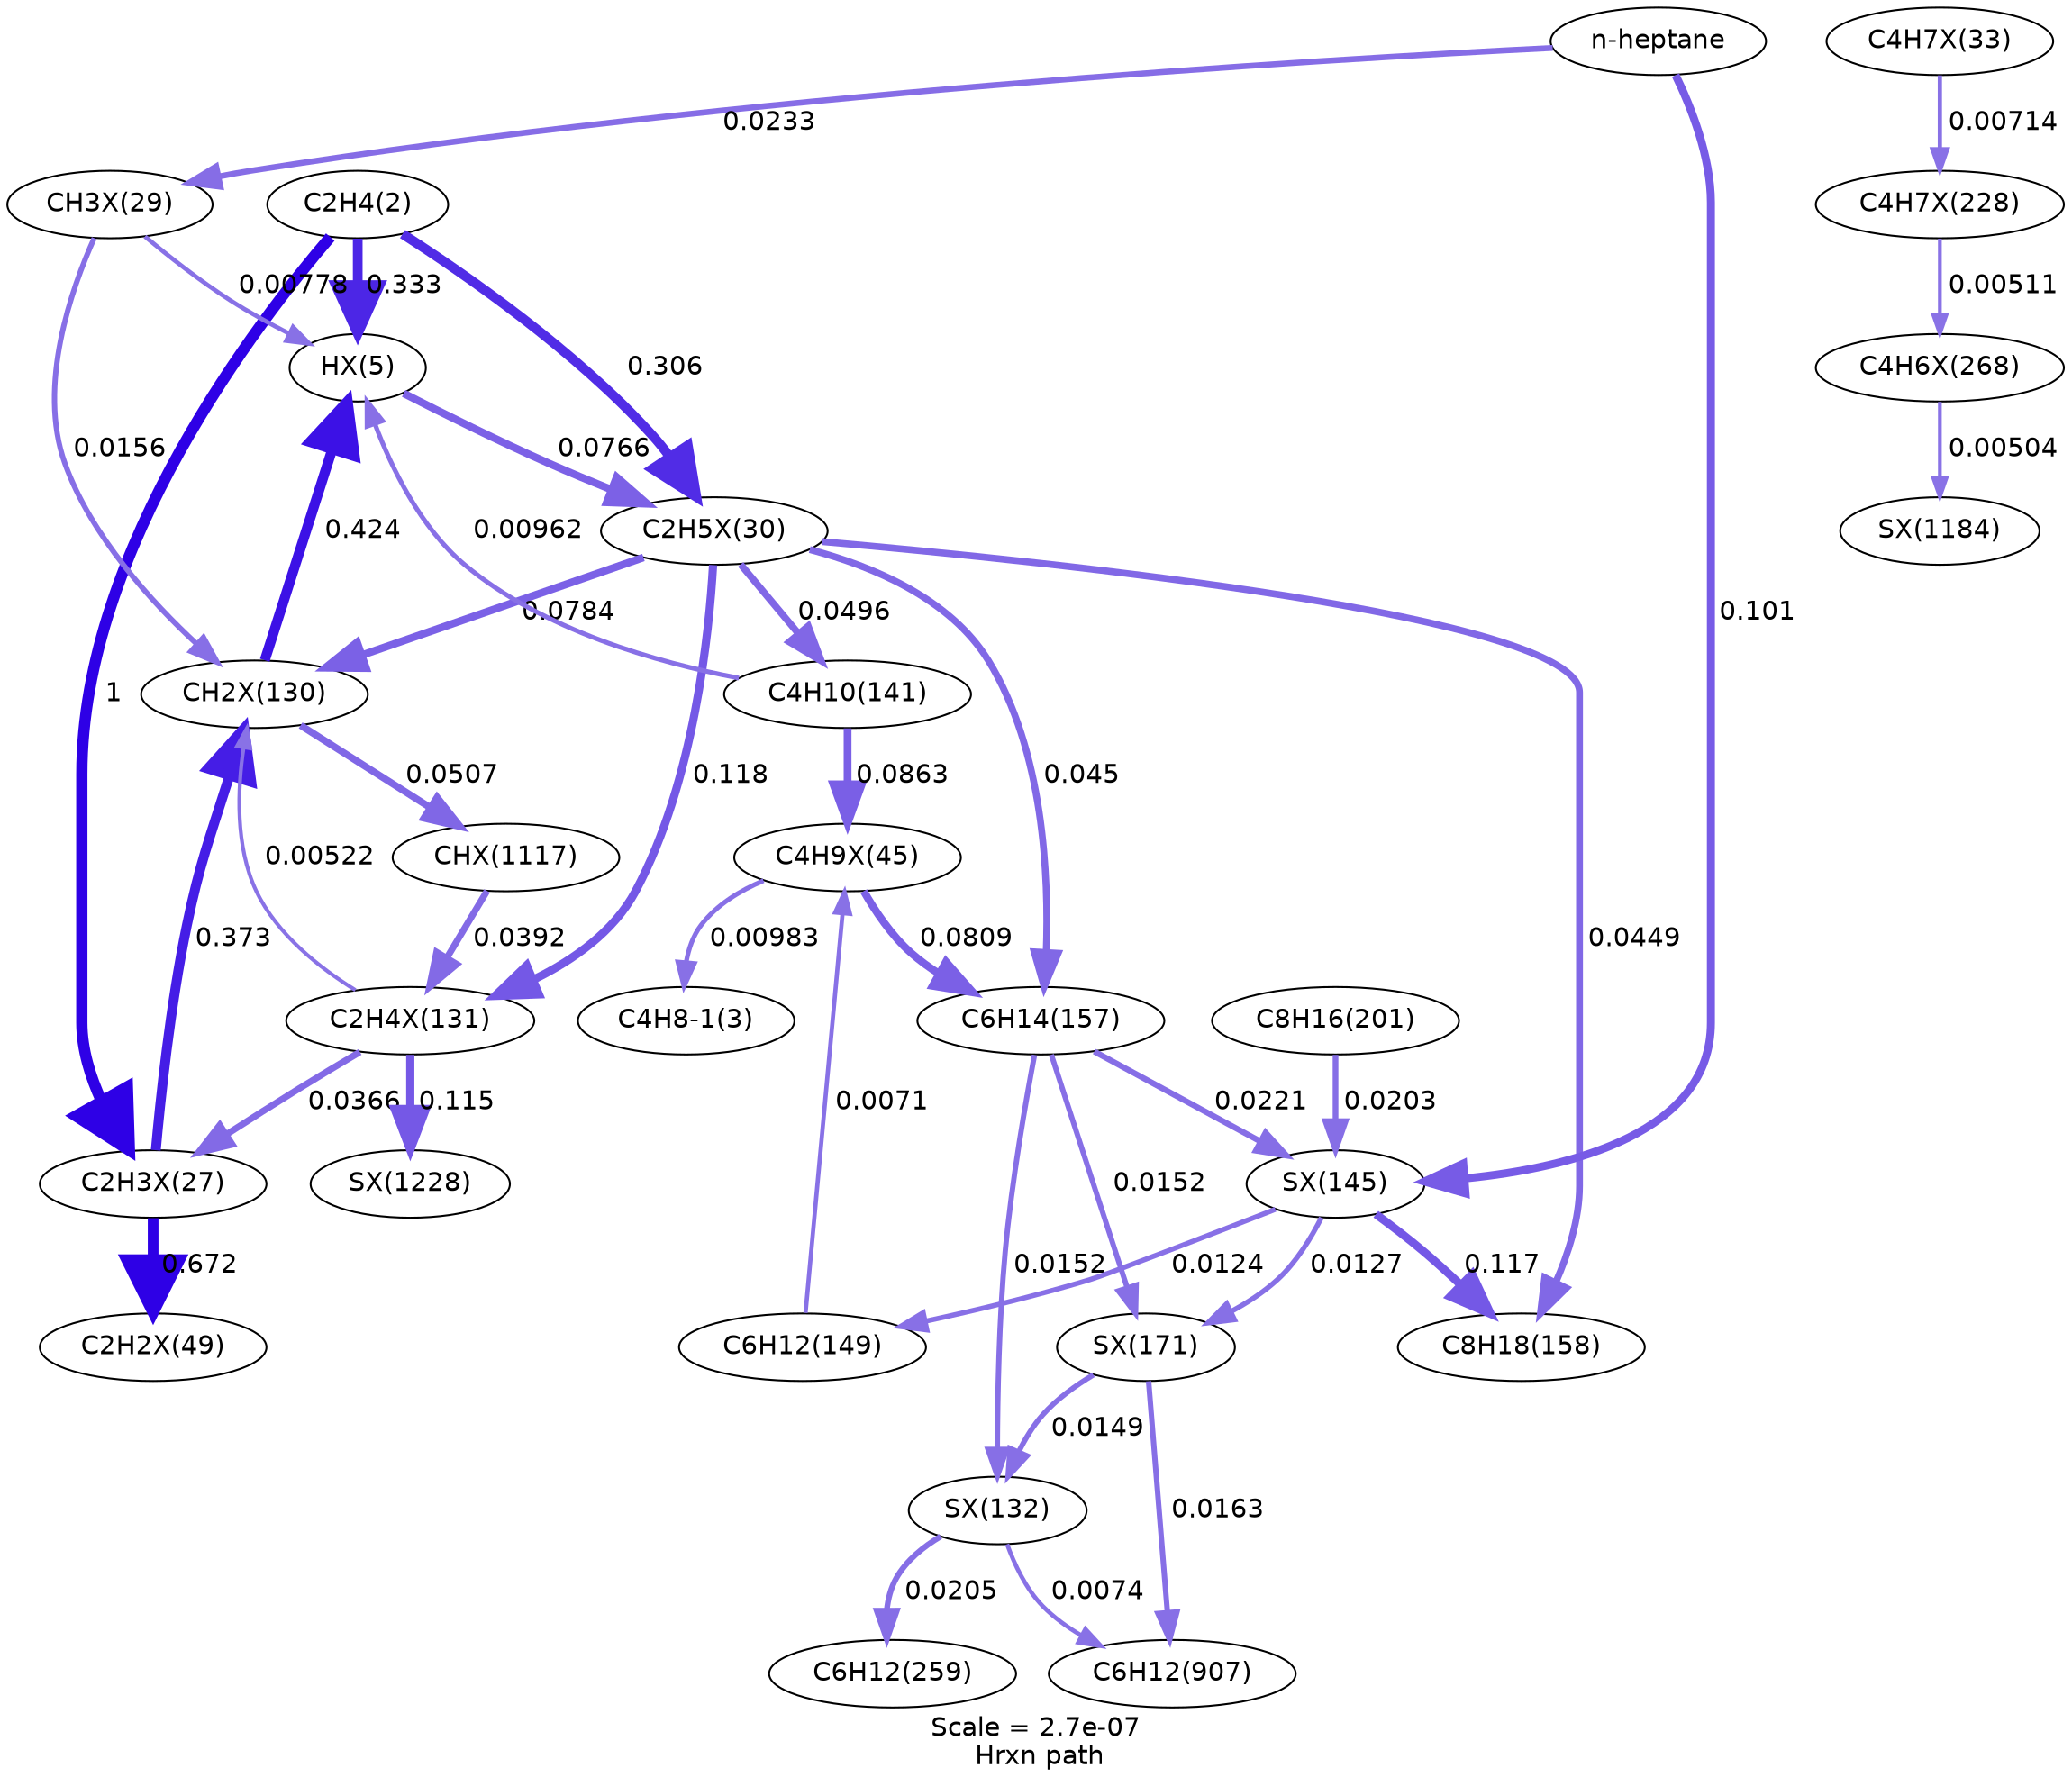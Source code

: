 digraph reaction_paths {
center=1;
s5 -> s30[fontname="Helvetica", style="setlinewidth(5.17)", arrowsize=2.59, color="0.7, 0.833, 0.9"
, label=" 0.333"];
s5 -> s31[fontname="Helvetica", style="setlinewidth(6)", arrowsize=3, color="0.7, 1.5, 0.9"
, label=" 1"];
s5 -> s33[fontname="Helvetica", style="setlinewidth(5.11)", arrowsize=2.55, color="0.7, 0.806, 0.9"
, label=" 0.306"];
s30 -> s33[fontname="Helvetica", style="setlinewidth(4.06)", arrowsize=2.03, color="0.7, 0.577, 0.9"
, label=" 0.0766"];
s11 -> s30[fontname="Helvetica", style="setlinewidth(2.49)", arrowsize=1.25, color="0.7, 0.51, 0.9"
, label=" 0.00962"];
s32 -> s30[fontname="Helvetica", style="setlinewidth(2.33)", arrowsize=1.17, color="0.7, 0.508, 0.9"
, label=" 0.00778"];
s44 -> s30[fontname="Helvetica", style="setlinewidth(5.35)", arrowsize=2.68, color="0.7, 0.924, 0.9"
, label=" 0.424"];
s31 -> s44[fontname="Helvetica", style="setlinewidth(5.26)", arrowsize=2.63, color="0.7, 0.873, 0.9"
, label=" 0.373"];
s31 -> s40[fontname="Helvetica", style="setlinewidth(5.7)", arrowsize=2.85, color="0.7, 1.17, 0.9"
, label=" 0.672"];
s45 -> s31[fontname="Helvetica", style="setlinewidth(3.5)", arrowsize=1.75, color="0.7, 0.537, 0.9"
, label=" 0.0366"];
s39 -> s6[fontname="Helvetica", style="setlinewidth(2.51)", arrowsize=1.26, color="0.7, 0.51, 0.9"
, label=" 0.00983"];
s33 -> s11[fontname="Helvetica", style="setlinewidth(3.73)", arrowsize=1.87, color="0.7, 0.55, 0.9"
, label=" 0.0496"];
s33 -> s15[fontname="Helvetica", style="setlinewidth(3.66)", arrowsize=1.83, color="0.7, 0.545, 0.9"
, label=" 0.045"];
s33 -> s16[fontname="Helvetica", style="setlinewidth(3.66)", arrowsize=1.83, color="0.7, 0.545, 0.9"
, label=" 0.0449"];
s33 -> s44[fontname="Helvetica", style="setlinewidth(4.08)", arrowsize=2.04, color="0.7, 0.578, 0.9"
, label=" 0.0784"];
s33 -> s45[fontname="Helvetica", style="setlinewidth(4.38)", arrowsize=2.19, color="0.7, 0.618, 0.9"
, label=" 0.118"];
s11 -> s39[fontname="Helvetica", style="setlinewidth(4.15)", arrowsize=2.08, color="0.7, 0.586, 0.9"
, label=" 0.0863"];
s13 -> s39[fontname="Helvetica", style="setlinewidth(2.27)", arrowsize=1.13, color="0.7, 0.507, 0.9"
, label=" 0.0071"];
s39 -> s15[fontname="Helvetica", style="setlinewidth(4.1)", arrowsize=2.05, color="0.7, 0.581, 0.9"
, label=" 0.0809"];
s47 -> s13[fontname="Helvetica", style="setlinewidth(2.69)", arrowsize=1.34, color="0.7, 0.512, 0.9"
, label=" 0.0124"];
s36 -> s49[fontname="Helvetica", style="setlinewidth(2.27)", arrowsize=1.13, color="0.7, 0.507, 0.9"
, label=" 0.00714"];
s49 -> s50[fontname="Helvetica", style="setlinewidth(2.02)", arrowsize=1.01, color="0.7, 0.505, 0.9"
, label=" 0.00511"];
s15 -> s47[fontname="Helvetica", style="setlinewidth(3.12)", arrowsize=1.56, color="0.7, 0.522, 0.9"
, label=" 0.0221"];
s15 -> s48[fontname="Helvetica", style="setlinewidth(2.84)", arrowsize=1.42, color="0.7, 0.515, 0.9"
, label=" 0.0152"];
s15 -> s46[fontname="Helvetica", style="setlinewidth(2.84)", arrowsize=1.42, color="0.7, 0.515, 0.9"
, label=" 0.0152"];
s47 -> s16[fontname="Helvetica", style="setlinewidth(4.38)", arrowsize=2.19, color="0.7, 0.617, 0.9"
, label=" 0.117"];
s47 -> s48[fontname="Helvetica", style="setlinewidth(2.71)", arrowsize=1.35, color="0.7, 0.513, 0.9"
, label=" 0.0127"];
s0 -> s47[fontname="Helvetica", style="setlinewidth(4.27)", arrowsize=2.13, color="0.7, 0.601, 0.9"
, label=" 0.101"];
s19 -> s47[fontname="Helvetica", style="setlinewidth(3.06)", arrowsize=1.53, color="0.7, 0.52, 0.9"
, label=" 0.0203"];
s46 -> s23[fontname="Helvetica", style="setlinewidth(3.06)", arrowsize=1.53, color="0.7, 0.52, 0.9"
, label=" 0.0205"];
s48 -> s46[fontname="Helvetica", style="setlinewidth(2.83)", arrowsize=1.41, color="0.7, 0.515, 0.9"
, label=" 0.0149"];
s48 -> s28[fontname="Helvetica", style="setlinewidth(2.89)", arrowsize=1.45, color="0.7, 0.516, 0.9"
, label=" 0.0163"];
s46 -> s28[fontname="Helvetica", style="setlinewidth(2.3)", arrowsize=1.15, color="0.7, 0.507, 0.9"
, label=" 0.0074"];
s0 -> s32[fontname="Helvetica", style="setlinewidth(3.16)", arrowsize=1.58, color="0.7, 0.523, 0.9"
, label=" 0.0233"];
s32 -> s44[fontname="Helvetica", style="setlinewidth(2.86)", arrowsize=1.43, color="0.7, 0.516, 0.9"
, label=" 0.0156"];
s44 -> s52[fontname="Helvetica", style="setlinewidth(3.75)", arrowsize=1.87, color="0.7, 0.551, 0.9"
, label=" 0.0507"];
s45 -> s44[fontname="Helvetica", style="setlinewidth(2.03)", arrowsize=1.02, color="0.7, 0.505, 0.9"
, label=" 0.00522"];
s52 -> s45[fontname="Helvetica", style="setlinewidth(3.55)", arrowsize=1.78, color="0.7, 0.539, 0.9"
, label=" 0.0392"];
s50 -> s53[fontname="Helvetica", style="setlinewidth(2.01)", arrowsize=1, color="0.7, 0.505, 0.9"
, label=" 0.00504"];
s45 -> s54[fontname="Helvetica", style="setlinewidth(4.37)", arrowsize=2.18, color="0.7, 0.615, 0.9"
, label=" 0.115"];
s0 [ fontname="Helvetica", label="n-heptane"];
s5 [ fontname="Helvetica", label="C2H4(2)"];
s6 [ fontname="Helvetica", label="C4H8-1(3)"];
s11 [ fontname="Helvetica", label="C4H10(141)"];
s13 [ fontname="Helvetica", label="C6H12(149)"];
s15 [ fontname="Helvetica", label="C6H14(157)"];
s16 [ fontname="Helvetica", label="C8H18(158)"];
s19 [ fontname="Helvetica", label="C8H16(201)"];
s23 [ fontname="Helvetica", label="C6H12(259)"];
s28 [ fontname="Helvetica", label="C6H12(907)"];
s30 [ fontname="Helvetica", label="HX(5)"];
s31 [ fontname="Helvetica", label="C2H3X(27)"];
s32 [ fontname="Helvetica", label="CH3X(29)"];
s33 [ fontname="Helvetica", label="C2H5X(30)"];
s36 [ fontname="Helvetica", label="C4H7X(33)"];
s39 [ fontname="Helvetica", label="C4H9X(45)"];
s40 [ fontname="Helvetica", label="C2H2X(49)"];
s44 [ fontname="Helvetica", label="CH2X(130)"];
s45 [ fontname="Helvetica", label="C2H4X(131)"];
s46 [ fontname="Helvetica", label="SX(132)"];
s47 [ fontname="Helvetica", label="SX(145)"];
s48 [ fontname="Helvetica", label="SX(171)"];
s49 [ fontname="Helvetica", label="C4H7X(228)"];
s50 [ fontname="Helvetica", label="C4H6X(268)"];
s52 [ fontname="Helvetica", label="CHX(1117)"];
s53 [ fontname="Helvetica", label="SX(1184)"];
s54 [ fontname="Helvetica", label="SX(1228)"];
 label = "Scale = 2.7e-07\l Hrxn path";
 fontname = "Helvetica";
}
